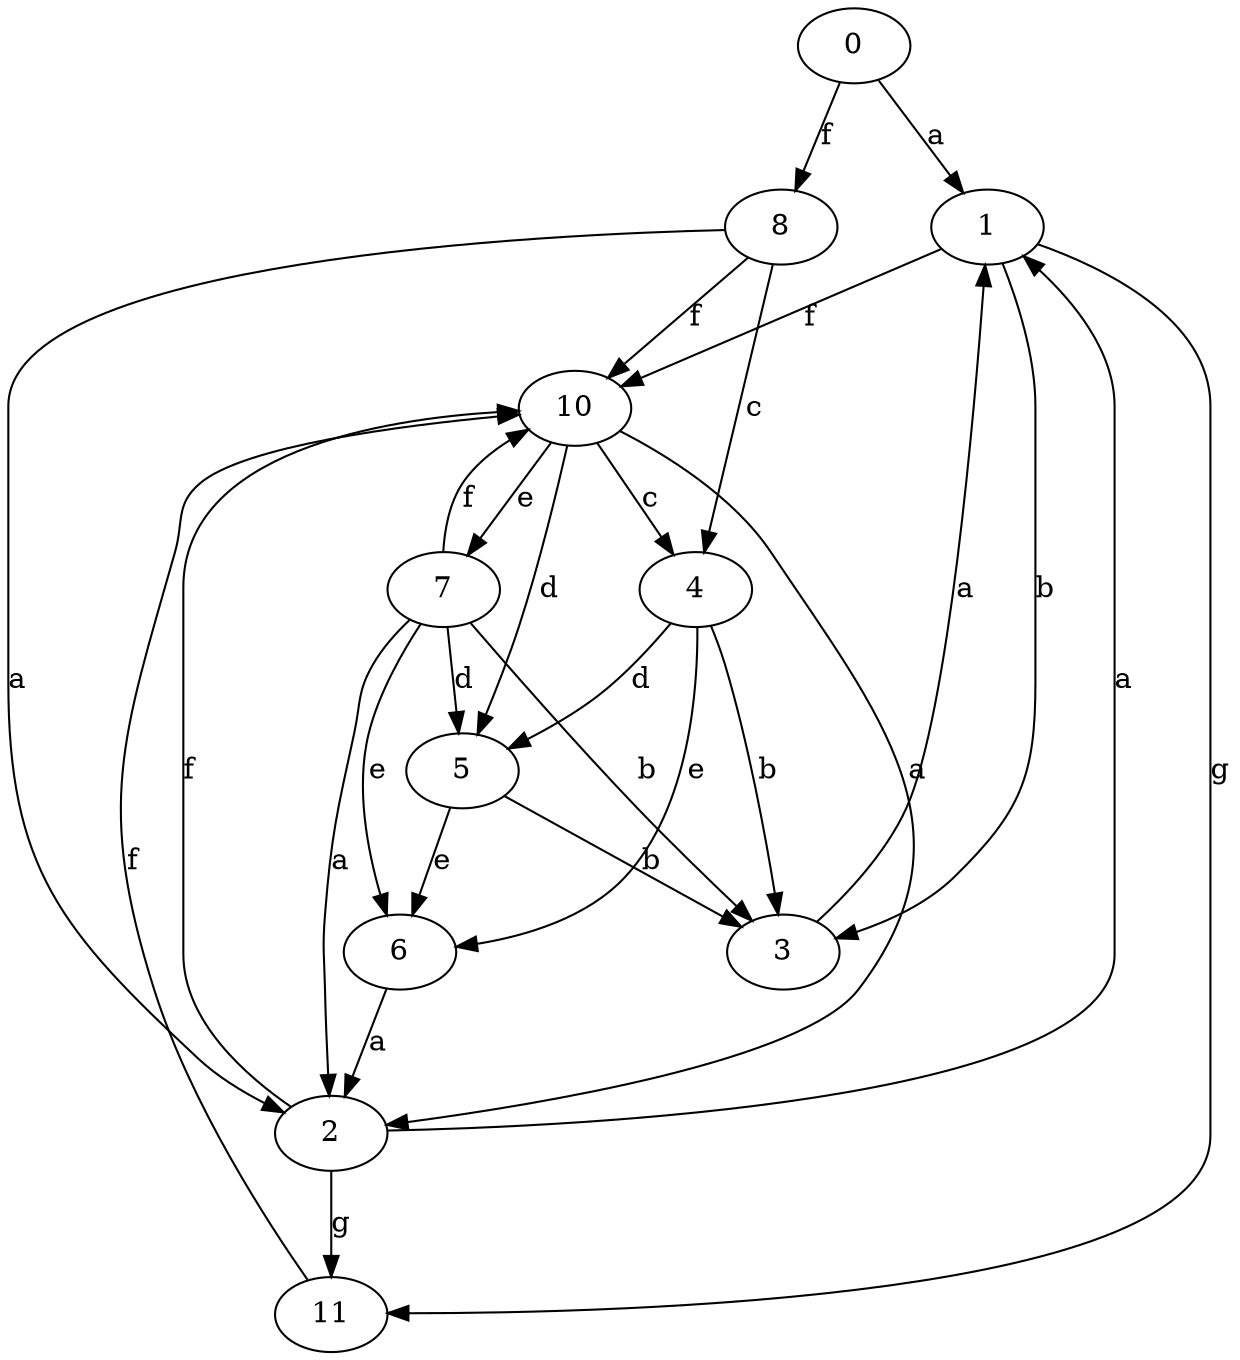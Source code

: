 strict digraph  {
1;
2;
3;
4;
0;
5;
6;
7;
8;
10;
11;
1 -> 3  [label=b];
1 -> 10  [label=f];
1 -> 11  [label=g];
2 -> 1  [label=a];
2 -> 10  [label=f];
2 -> 11  [label=g];
3 -> 1  [label=a];
4 -> 3  [label=b];
4 -> 5  [label=d];
4 -> 6  [label=e];
0 -> 1  [label=a];
0 -> 8  [label=f];
5 -> 3  [label=b];
5 -> 6  [label=e];
6 -> 2  [label=a];
7 -> 2  [label=a];
7 -> 3  [label=b];
7 -> 5  [label=d];
7 -> 6  [label=e];
7 -> 10  [label=f];
8 -> 2  [label=a];
8 -> 4  [label=c];
8 -> 10  [label=f];
10 -> 2  [label=a];
10 -> 4  [label=c];
10 -> 5  [label=d];
10 -> 7  [label=e];
11 -> 10  [label=f];
}

